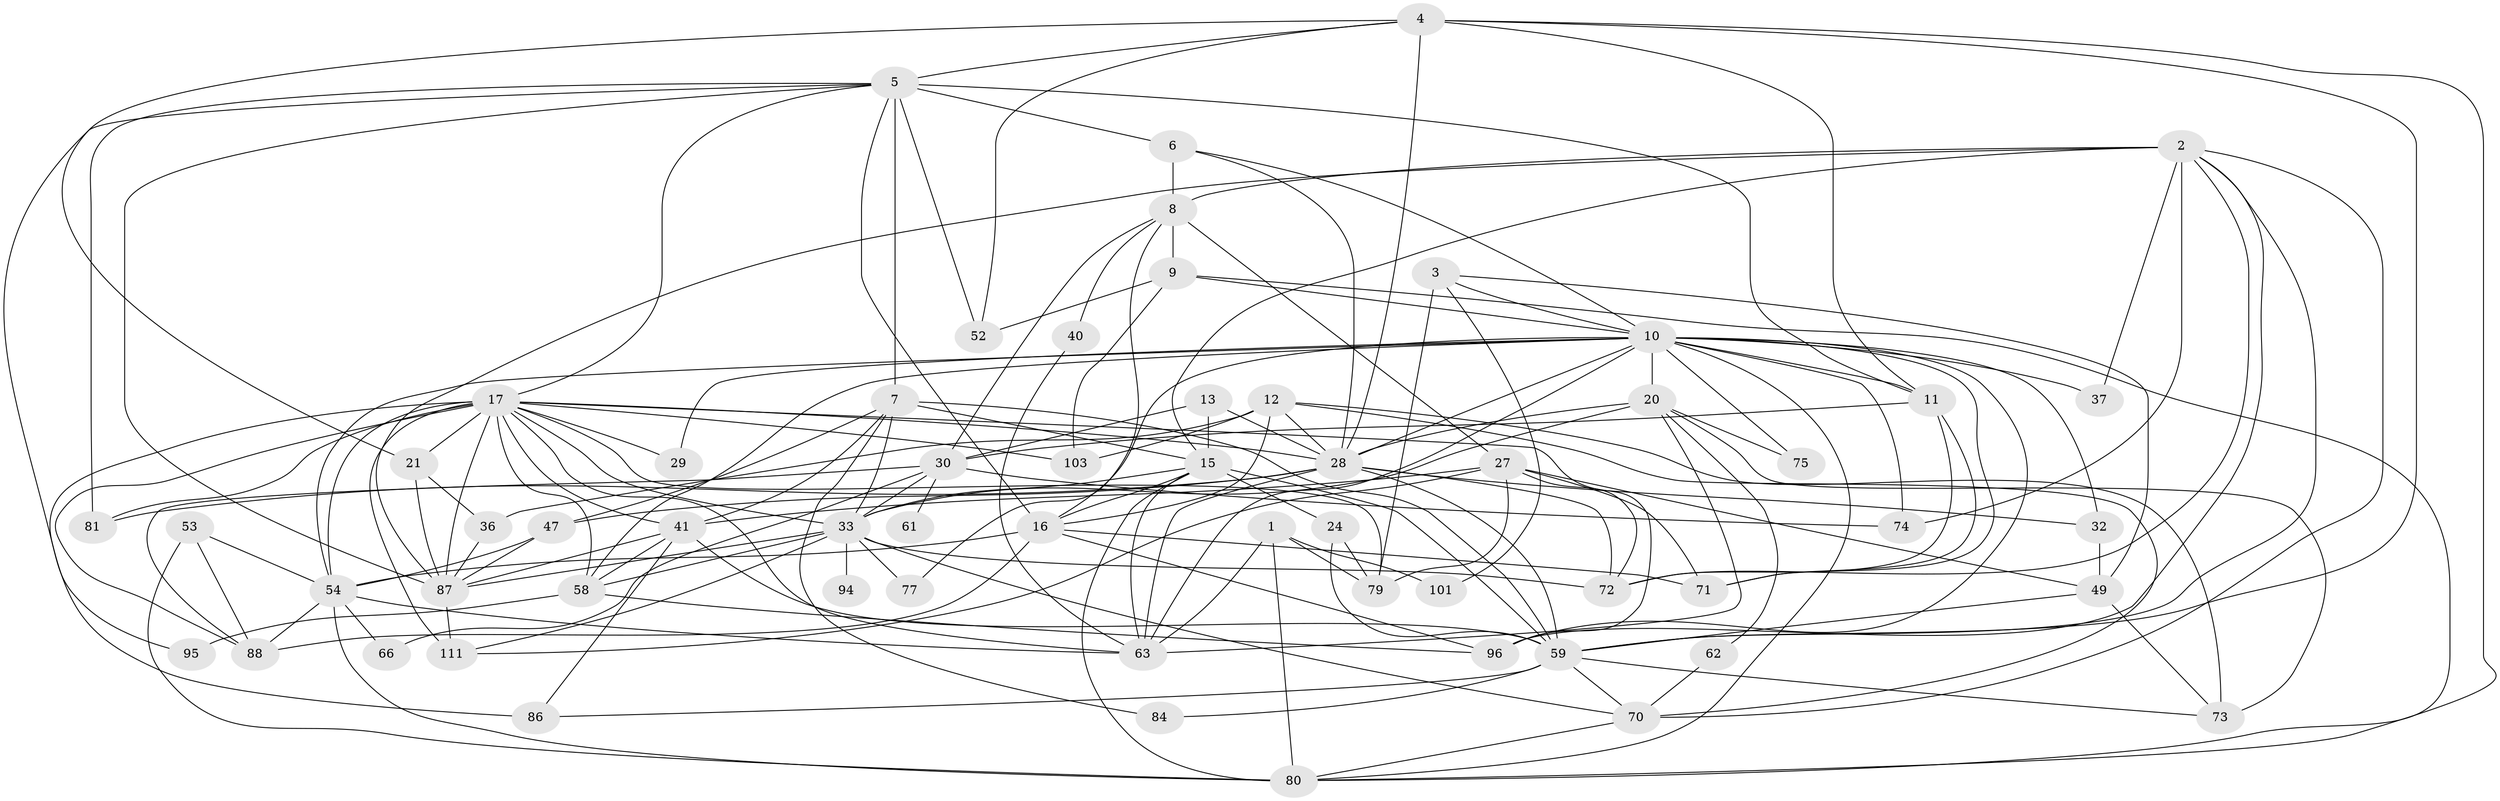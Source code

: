 // original degree distribution, {4: 0.26666666666666666, 5: 0.20833333333333334, 2: 0.175, 7: 0.058333333333333334, 3: 0.21666666666666667, 6: 0.06666666666666667, 10: 0.008333333333333333}
// Generated by graph-tools (version 1.1) at 2025/15/03/09/25 04:15:17]
// undirected, 60 vertices, 165 edges
graph export_dot {
graph [start="1"]
  node [color=gray90,style=filled];
  1;
  2 [super="+31"];
  3 [super="+57"];
  4 [super="+119"];
  5 [super="+51+38"];
  6 [super="+48"];
  7 [super="+14+39"];
  8 [super="+19"];
  9 [super="+120"];
  10 [super="+104+23"];
  11 [super="+45+114"];
  12 [super="+93"];
  13;
  15 [super="+65"];
  16 [super="+107+68"];
  17 [super="+22+18"];
  20 [super="+106"];
  21 [super="+26"];
  24;
  27 [super="+78"];
  28 [super="+44"];
  29;
  30 [super="+56+97+35"];
  32;
  33 [super="+50"];
  36;
  37;
  40;
  41 [super="+105"];
  47 [super="+55"];
  49;
  52;
  53 [super="+89"];
  54 [super="+76"];
  58 [super="+99"];
  59 [super="+109+64"];
  61;
  62;
  63 [super="+82+98"];
  66;
  70 [super="+115"];
  71;
  72 [super="+112"];
  73;
  74;
  75;
  77;
  79 [super="+113"];
  80 [super="+100"];
  81;
  84;
  86 [super="+102"];
  87 [super="+116"];
  88;
  94;
  95;
  96;
  101;
  103;
  111;
  1 -- 79;
  1 -- 101;
  1 -- 80;
  1 -- 63;
  2 -- 96;
  2 -- 37;
  2 -- 70;
  2 -- 72;
  2 -- 74;
  2 -- 87;
  2 -- 15;
  2 -- 59;
  2 -- 8;
  3 -- 10;
  3 -- 49;
  3 -- 101;
  3 -- 79;
  4 -- 28;
  4 -- 52;
  4 -- 21;
  4 -- 11;
  4 -- 59;
  4 -- 5;
  4 -- 80;
  5 -- 16;
  5 -- 81;
  5 -- 52;
  5 -- 11 [weight=2];
  5 -- 87;
  5 -- 95;
  5 -- 17;
  5 -- 6;
  5 -- 7 [weight=2];
  6 -- 8 [weight=2];
  6 -- 10;
  6 -- 28;
  7 -- 84;
  7 -- 15 [weight=2];
  7 -- 33 [weight=2];
  7 -- 41;
  7 -- 59;
  7 -- 47;
  8 -- 27;
  8 -- 40;
  8 -- 77;
  8 -- 9;
  8 -- 30;
  9 -- 103;
  9 -- 52;
  9 -- 10;
  9 -- 80;
  10 -- 37;
  10 -- 75;
  10 -- 32;
  10 -- 96;
  10 -- 71;
  10 -- 11;
  10 -- 74;
  10 -- 54;
  10 -- 29;
  10 -- 20 [weight=2];
  10 -- 58;
  10 -- 80;
  10 -- 28;
  10 -- 16;
  10 -- 63;
  11 -- 71;
  11 -- 30;
  11 -- 72;
  12 -- 103;
  12 -- 73;
  12 -- 36;
  12 -- 70;
  12 -- 28;
  12 -- 16;
  13 -- 30;
  13 -- 15;
  13 -- 28;
  15 -- 16;
  15 -- 24;
  15 -- 33;
  15 -- 59;
  15 -- 80;
  15 -- 63;
  16 -- 96;
  16 -- 54;
  16 -- 71;
  16 -- 88;
  17 -- 96;
  17 -- 79;
  17 -- 111;
  17 -- 88;
  17 -- 58;
  17 -- 29;
  17 -- 54;
  17 -- 33;
  17 -- 103;
  17 -- 41;
  17 -- 81;
  17 -- 21;
  17 -- 86 [weight=2];
  17 -- 87 [weight=2];
  17 -- 28;
  17 -- 63;
  20 -- 28;
  20 -- 73;
  20 -- 33;
  20 -- 75;
  20 -- 62;
  20 -- 63;
  21 -- 87;
  21 -- 36;
  24 -- 79;
  24 -- 59;
  27 -- 111;
  27 -- 49;
  27 -- 71;
  27 -- 41;
  27 -- 79;
  27 -- 72;
  28 -- 72;
  28 -- 47;
  28 -- 59;
  28 -- 32;
  28 -- 81;
  28 -- 63;
  30 -- 66;
  30 -- 61 [weight=2];
  30 -- 88;
  30 -- 33;
  30 -- 74;
  32 -- 49;
  33 -- 58;
  33 -- 94 [weight=2];
  33 -- 70;
  33 -- 77;
  33 -- 111;
  33 -- 87;
  33 -- 72;
  36 -- 87;
  40 -- 63;
  41 -- 87;
  41 -- 59;
  41 -- 58;
  41 -- 86;
  47 -- 87;
  47 -- 54;
  49 -- 73;
  49 -- 59;
  53 -- 80 [weight=2];
  53 -- 88;
  53 -- 54;
  54 -- 88;
  54 -- 66;
  54 -- 80;
  54 -- 63;
  58 -- 95;
  58 -- 96;
  59 -- 70;
  59 -- 84;
  59 -- 73;
  59 -- 86;
  62 -- 70;
  70 -- 80;
  87 -- 111;
}
